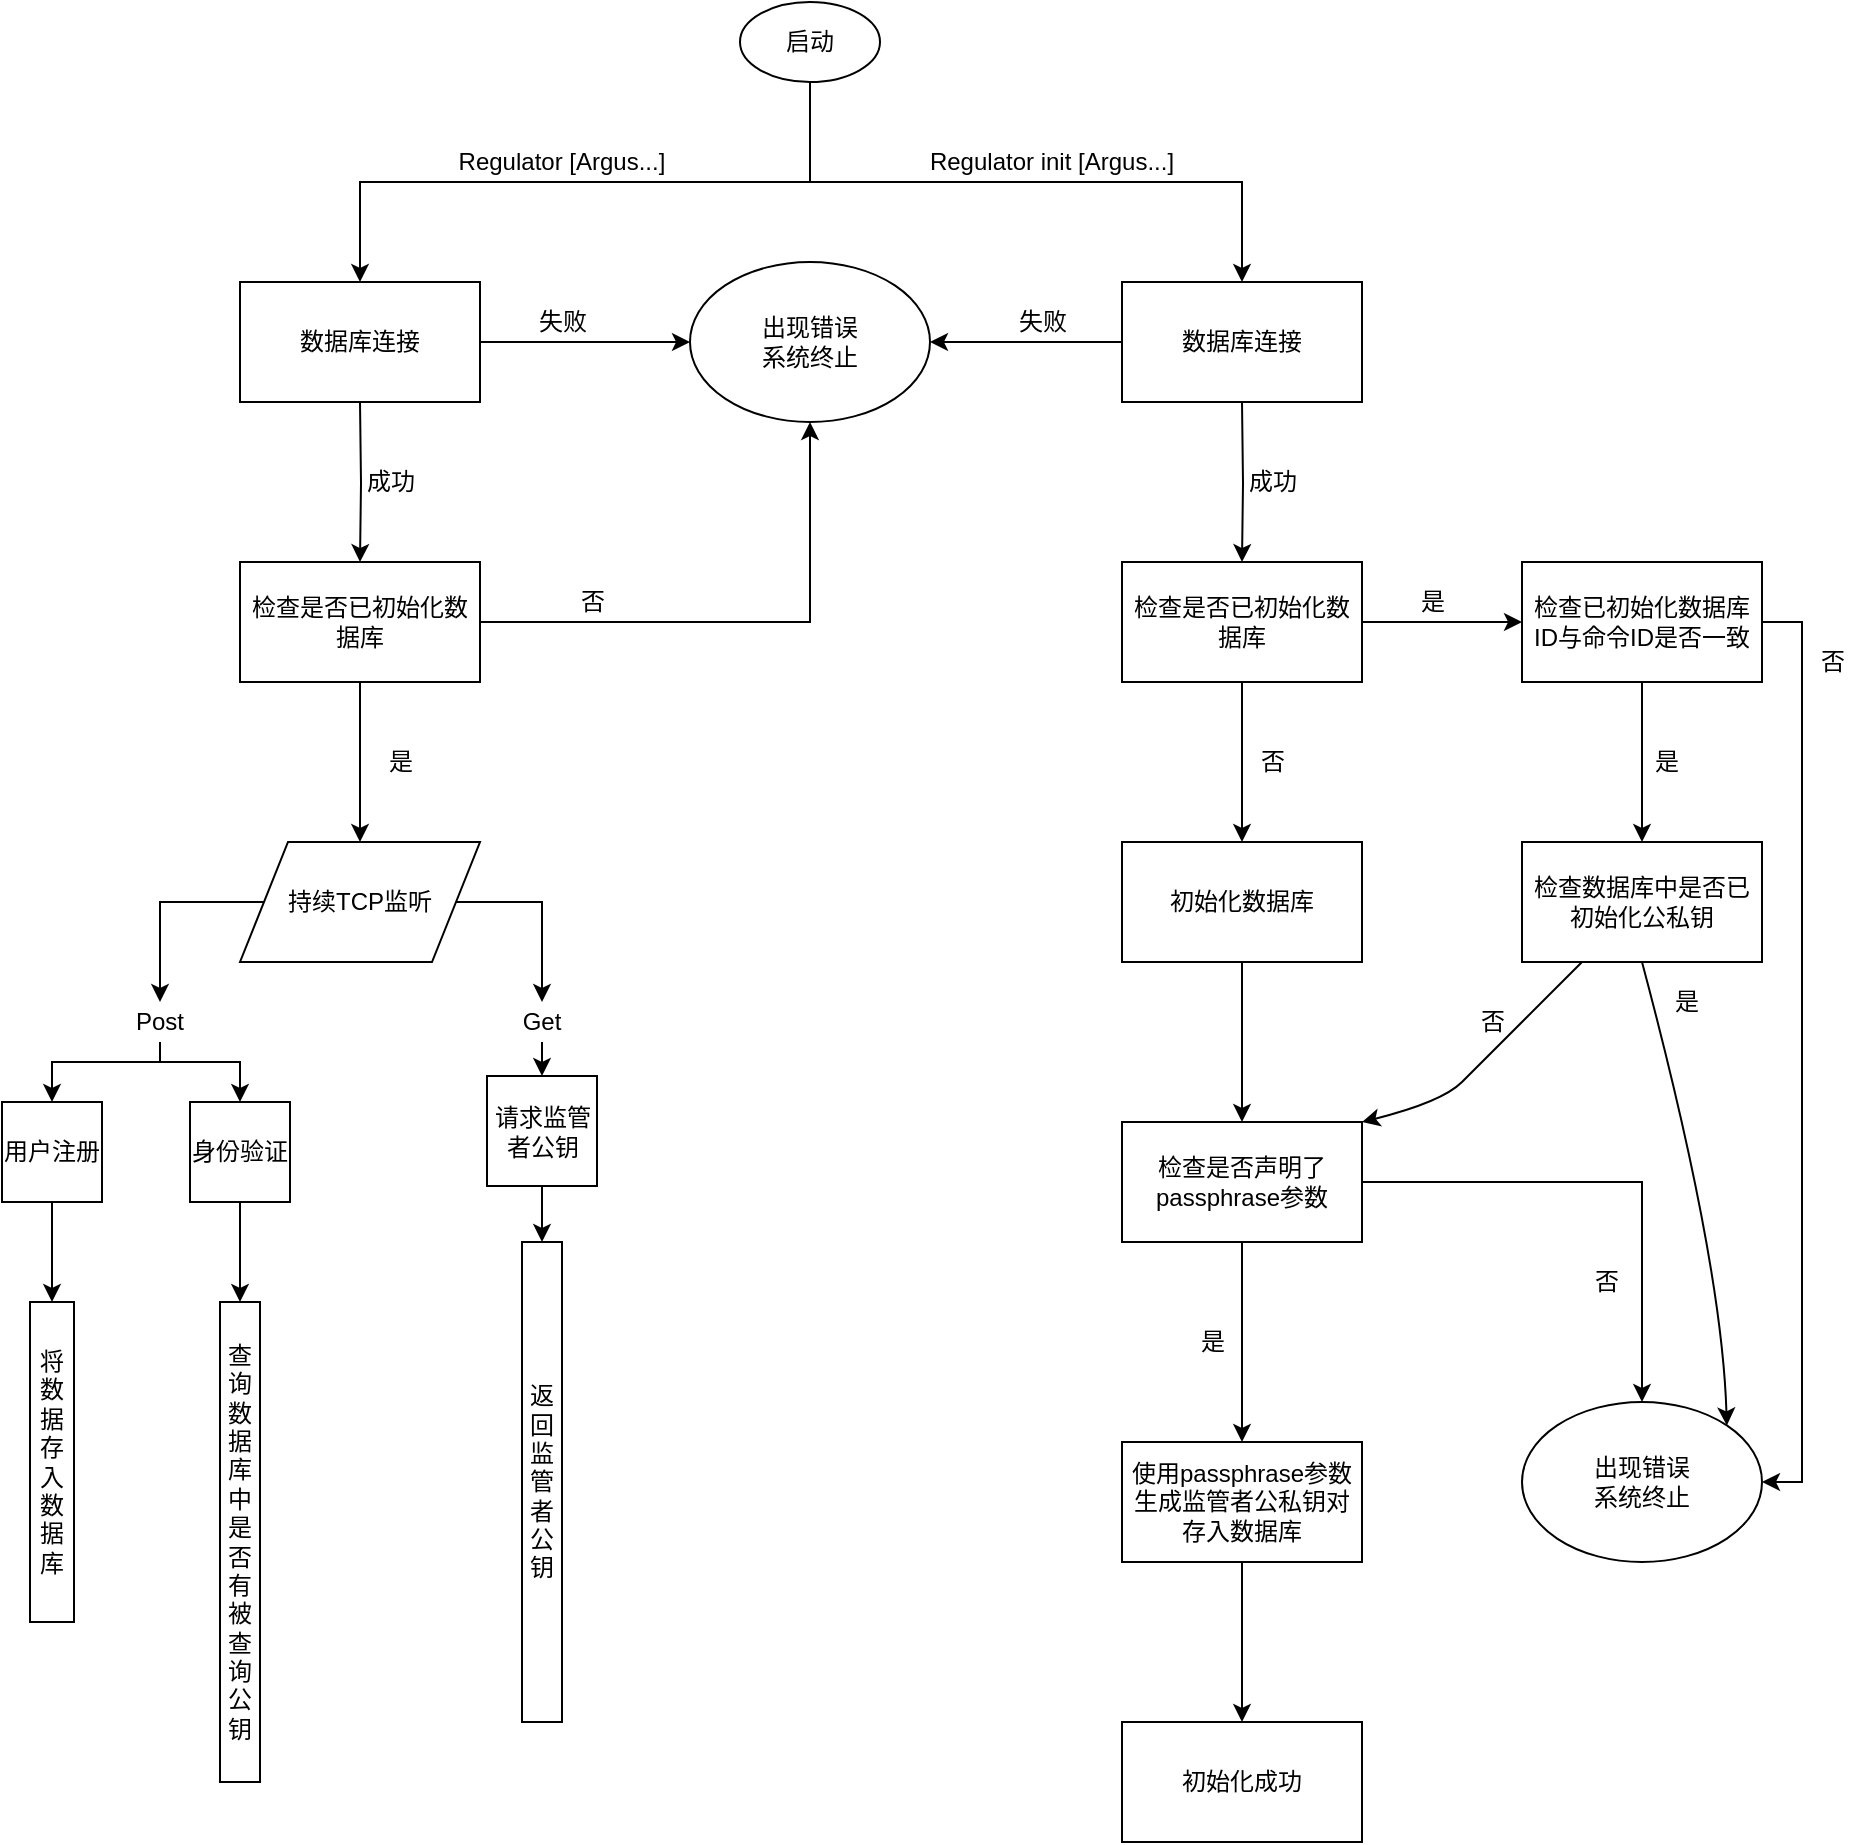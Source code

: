 <mxfile version="13.5.1" type="device"><diagram id="C5RBs43oDa-KdzZeNtuy" name="Page-1"><mxGraphModel dx="1346" dy="860" grid="1" gridSize="10" guides="1" tooltips="1" connect="1" arrows="1" fold="1" page="1" pageScale="1" pageWidth="827" pageHeight="1169" math="0" shadow="0"><root><mxCell id="WIyWlLk6GJQsqaUBKTNV-0"/><mxCell id="WIyWlLk6GJQsqaUBKTNV-1" parent="WIyWlLk6GJQsqaUBKTNV-0"/><mxCell id="JgMwD1QGAmNKgmJuibjZ-23" style="edgeStyle=orthogonalEdgeStyle;rounded=0;orthogonalLoop=1;jettySize=auto;html=1;entryX=0.5;entryY=0;entryDx=0;entryDy=0;" parent="WIyWlLk6GJQsqaUBKTNV-1" source="JgMwD1QGAmNKgmJuibjZ-0" target="JgMwD1QGAmNKgmJuibjZ-7" edge="1"><mxGeometry relative="1" as="geometry"><Array as="points"><mxPoint x="414" y="110"/><mxPoint x="189" y="110"/></Array></mxGeometry></mxCell><mxCell id="JgMwD1QGAmNKgmJuibjZ-28" style="edgeStyle=orthogonalEdgeStyle;rounded=0;orthogonalLoop=1;jettySize=auto;html=1;exitX=0.5;exitY=1;exitDx=0;exitDy=0;entryX=0.5;entryY=0;entryDx=0;entryDy=0;" parent="WIyWlLk6GJQsqaUBKTNV-1" source="JgMwD1QGAmNKgmJuibjZ-0" target="JgMwD1QGAmNKgmJuibjZ-24" edge="1"><mxGeometry relative="1" as="geometry"/></mxCell><mxCell id="JgMwD1QGAmNKgmJuibjZ-0" value="启动" style="ellipse;whiteSpace=wrap;html=1;" parent="WIyWlLk6GJQsqaUBKTNV-1" vertex="1"><mxGeometry x="379" y="20" width="70" height="40" as="geometry"/></mxCell><mxCell id="JgMwD1QGAmNKgmJuibjZ-6" value="" style="edgeStyle=orthogonalEdgeStyle;rounded=0;orthogonalLoop=1;jettySize=auto;html=1;" parent="WIyWlLk6GJQsqaUBKTNV-1" target="JgMwD1QGAmNKgmJuibjZ-5" edge="1"><mxGeometry relative="1" as="geometry"><mxPoint x="189" y="220" as="sourcePoint"/></mxGeometry></mxCell><mxCell id="JgMwD1QGAmNKgmJuibjZ-14" value="" style="edgeStyle=orthogonalEdgeStyle;rounded=0;orthogonalLoop=1;jettySize=auto;html=1;" parent="WIyWlLk6GJQsqaUBKTNV-1" source="JgMwD1QGAmNKgmJuibjZ-5" edge="1"><mxGeometry relative="1" as="geometry"><mxPoint x="189" y="440" as="targetPoint"/></mxGeometry></mxCell><mxCell id="JgMwD1QGAmNKgmJuibjZ-49" style="edgeStyle=orthogonalEdgeStyle;rounded=0;orthogonalLoop=1;jettySize=auto;html=1;exitX=1;exitY=0.5;exitDx=0;exitDy=0;entryX=0.5;entryY=1;entryDx=0;entryDy=0;" parent="WIyWlLk6GJQsqaUBKTNV-1" source="JgMwD1QGAmNKgmJuibjZ-5" target="JgMwD1QGAmNKgmJuibjZ-9" edge="1"><mxGeometry relative="1" as="geometry"/></mxCell><mxCell id="JgMwD1QGAmNKgmJuibjZ-5" value="检查是否已初始化数据库" style="whiteSpace=wrap;html=1;" parent="WIyWlLk6GJQsqaUBKTNV-1" vertex="1"><mxGeometry x="129" y="300" width="120" height="60" as="geometry"/></mxCell><mxCell id="JgMwD1QGAmNKgmJuibjZ-10" value="" style="edgeStyle=orthogonalEdgeStyle;rounded=0;orthogonalLoop=1;jettySize=auto;html=1;" parent="WIyWlLk6GJQsqaUBKTNV-1" source="JgMwD1QGAmNKgmJuibjZ-7" target="JgMwD1QGAmNKgmJuibjZ-9" edge="1"><mxGeometry relative="1" as="geometry"/></mxCell><mxCell id="JgMwD1QGAmNKgmJuibjZ-7" value="数据库连接" style="whiteSpace=wrap;html=1;" parent="WIyWlLk6GJQsqaUBKTNV-1" vertex="1"><mxGeometry x="129" y="160" width="120" height="60" as="geometry"/></mxCell><mxCell id="JgMwD1QGAmNKgmJuibjZ-9" value="出现错误&lt;br&gt;系统终止" style="ellipse;whiteSpace=wrap;html=1;" parent="WIyWlLk6GJQsqaUBKTNV-1" vertex="1"><mxGeometry x="354" y="150" width="120" height="80" as="geometry"/></mxCell><mxCell id="JgMwD1QGAmNKgmJuibjZ-11" value="失败" style="text;html=1;align=center;verticalAlign=middle;resizable=0;points=[];autosize=1;" parent="WIyWlLk6GJQsqaUBKTNV-1" vertex="1"><mxGeometry x="270" y="170" width="40" height="20" as="geometry"/></mxCell><mxCell id="JgMwD1QGAmNKgmJuibjZ-12" value="成功" style="text;html=1;align=center;verticalAlign=middle;resizable=0;points=[];autosize=1;" parent="WIyWlLk6GJQsqaUBKTNV-1" vertex="1"><mxGeometry x="184" y="250" width="40" height="20" as="geometry"/></mxCell><mxCell id="JgMwD1QGAmNKgmJuibjZ-15" value="是" style="text;html=1;align=center;verticalAlign=middle;resizable=0;points=[];autosize=1;" parent="WIyWlLk6GJQsqaUBKTNV-1" vertex="1"><mxGeometry x="194" y="390" width="30" height="20" as="geometry"/></mxCell><mxCell id="giEeEH3DSkXCRUvFLf1s-0" style="edgeStyle=orthogonalEdgeStyle;rounded=0;orthogonalLoop=1;jettySize=auto;html=1;entryX=1;entryY=0.5;entryDx=0;entryDy=0;" parent="WIyWlLk6GJQsqaUBKTNV-1" source="JgMwD1QGAmNKgmJuibjZ-24" target="JgMwD1QGAmNKgmJuibjZ-9" edge="1"><mxGeometry relative="1" as="geometry"/></mxCell><mxCell id="JgMwD1QGAmNKgmJuibjZ-24" value="数据库连接" style="whiteSpace=wrap;html=1;" parent="WIyWlLk6GJQsqaUBKTNV-1" vertex="1"><mxGeometry x="570" y="160" width="120" height="60" as="geometry"/></mxCell><mxCell id="JgMwD1QGAmNKgmJuibjZ-26" value="Regulator [Argus...]" style="text;html=1;strokeColor=none;fillColor=none;align=center;verticalAlign=middle;whiteSpace=wrap;rounded=0;" parent="WIyWlLk6GJQsqaUBKTNV-1" vertex="1"><mxGeometry x="215" y="90" width="150" height="20" as="geometry"/></mxCell><mxCell id="JgMwD1QGAmNKgmJuibjZ-27" value="Regulator init [Argus...]" style="text;html=1;strokeColor=none;fillColor=none;align=center;verticalAlign=middle;whiteSpace=wrap;rounded=0;" parent="WIyWlLk6GJQsqaUBKTNV-1" vertex="1"><mxGeometry x="460" y="90" width="150" height="20" as="geometry"/></mxCell><mxCell id="JgMwD1QGAmNKgmJuibjZ-29" value="" style="edgeStyle=orthogonalEdgeStyle;rounded=0;orthogonalLoop=1;jettySize=auto;html=1;" parent="WIyWlLk6GJQsqaUBKTNV-1" target="JgMwD1QGAmNKgmJuibjZ-30" edge="1"><mxGeometry relative="1" as="geometry"><mxPoint x="630" y="220" as="sourcePoint"/></mxGeometry></mxCell><mxCell id="JgMwD1QGAmNKgmJuibjZ-33" value="" style="edgeStyle=orthogonalEdgeStyle;rounded=0;orthogonalLoop=1;jettySize=auto;html=1;" parent="WIyWlLk6GJQsqaUBKTNV-1" source="JgMwD1QGAmNKgmJuibjZ-30" target="JgMwD1QGAmNKgmJuibjZ-32" edge="1"><mxGeometry relative="1" as="geometry"/></mxCell><mxCell id="JgMwD1QGAmNKgmJuibjZ-46" value="" style="edgeStyle=orthogonalEdgeStyle;rounded=0;orthogonalLoop=1;jettySize=auto;html=1;" parent="WIyWlLk6GJQsqaUBKTNV-1" source="JgMwD1QGAmNKgmJuibjZ-30" target="JgMwD1QGAmNKgmJuibjZ-45" edge="1"><mxGeometry relative="1" as="geometry"/></mxCell><mxCell id="JgMwD1QGAmNKgmJuibjZ-30" value="检查是否已初始化数据库" style="whiteSpace=wrap;html=1;" parent="WIyWlLk6GJQsqaUBKTNV-1" vertex="1"><mxGeometry x="570" y="300" width="120" height="60" as="geometry"/></mxCell><mxCell id="JgMwD1QGAmNKgmJuibjZ-31" value="成功" style="text;html=1;align=center;verticalAlign=middle;resizable=0;points=[];autosize=1;" parent="WIyWlLk6GJQsqaUBKTNV-1" vertex="1"><mxGeometry x="625" y="250" width="40" height="20" as="geometry"/></mxCell><mxCell id="JgMwD1QGAmNKgmJuibjZ-39" value="" style="edgeStyle=orthogonalEdgeStyle;rounded=0;orthogonalLoop=1;jettySize=auto;html=1;" parent="WIyWlLk6GJQsqaUBKTNV-1" source="JgMwD1QGAmNKgmJuibjZ-32" edge="1"><mxGeometry relative="1" as="geometry"><mxPoint x="830" y="440" as="targetPoint"/></mxGeometry></mxCell><mxCell id="JgMwD1QGAmNKgmJuibjZ-44" style="edgeStyle=orthogonalEdgeStyle;rounded=0;orthogonalLoop=1;jettySize=auto;html=1;exitX=1;exitY=0.5;exitDx=0;exitDy=0;entryX=1;entryY=0.5;entryDx=0;entryDy=0;" parent="WIyWlLk6GJQsqaUBKTNV-1" source="JgMwD1QGAmNKgmJuibjZ-32" target="JgMwD1QGAmNKgmJuibjZ-35" edge="1"><mxGeometry relative="1" as="geometry"/></mxCell><mxCell id="JgMwD1QGAmNKgmJuibjZ-32" value="检查已初始化数据库ID与命令ID是否一致" style="whiteSpace=wrap;html=1;" parent="WIyWlLk6GJQsqaUBKTNV-1" vertex="1"><mxGeometry x="770" y="300" width="120" height="60" as="geometry"/></mxCell><mxCell id="JgMwD1QGAmNKgmJuibjZ-34" value="是" style="text;html=1;align=center;verticalAlign=middle;resizable=0;points=[];autosize=1;" parent="WIyWlLk6GJQsqaUBKTNV-1" vertex="1"><mxGeometry x="710" y="310" width="30" height="20" as="geometry"/></mxCell><mxCell id="JgMwD1QGAmNKgmJuibjZ-35" value="出现错误&lt;br&gt;系统终止" style="ellipse;whiteSpace=wrap;html=1;" parent="WIyWlLk6GJQsqaUBKTNV-1" vertex="1"><mxGeometry x="770" y="720" width="120" height="80" as="geometry"/></mxCell><mxCell id="JgMwD1QGAmNKgmJuibjZ-37" value="是" style="text;html=1;align=center;verticalAlign=middle;resizable=0;points=[];autosize=1;" parent="WIyWlLk6GJQsqaUBKTNV-1" vertex="1"><mxGeometry x="827" y="390" width="30" height="20" as="geometry"/></mxCell><mxCell id="JgMwD1QGAmNKgmJuibjZ-40" value="否" style="text;html=1;align=center;verticalAlign=middle;resizable=0;points=[];autosize=1;" parent="WIyWlLk6GJQsqaUBKTNV-1" vertex="1"><mxGeometry x="910" y="340" width="30" height="20" as="geometry"/></mxCell><mxCell id="JgMwD1QGAmNKgmJuibjZ-42" value="检查数据库中是否已初始化公私钥" style="whiteSpace=wrap;html=1;" parent="WIyWlLk6GJQsqaUBKTNV-1" vertex="1"><mxGeometry x="770" y="440" width="120" height="60" as="geometry"/></mxCell><mxCell id="giEeEH3DSkXCRUvFLf1s-3" value="" style="edgeStyle=orthogonalEdgeStyle;rounded=0;orthogonalLoop=1;jettySize=auto;html=1;" parent="WIyWlLk6GJQsqaUBKTNV-1" source="JgMwD1QGAmNKgmJuibjZ-45" target="giEeEH3DSkXCRUvFLf1s-2" edge="1"><mxGeometry relative="1" as="geometry"/></mxCell><mxCell id="JgMwD1QGAmNKgmJuibjZ-45" value="初始化数据库" style="whiteSpace=wrap;html=1;" parent="WIyWlLk6GJQsqaUBKTNV-1" vertex="1"><mxGeometry x="570" y="440" width="120" height="60" as="geometry"/></mxCell><mxCell id="JgMwD1QGAmNKgmJuibjZ-47" value="否" style="text;html=1;align=center;verticalAlign=middle;resizable=0;points=[];autosize=1;" parent="WIyWlLk6GJQsqaUBKTNV-1" vertex="1"><mxGeometry x="630" y="390" width="30" height="20" as="geometry"/></mxCell><mxCell id="JgMwD1QGAmNKgmJuibjZ-50" value="否" style="text;html=1;align=center;verticalAlign=middle;resizable=0;points=[];autosize=1;" parent="WIyWlLk6GJQsqaUBKTNV-1" vertex="1"><mxGeometry x="290" y="310" width="30" height="20" as="geometry"/></mxCell><mxCell id="JgMwD1QGAmNKgmJuibjZ-51" value="&lt;span&gt;持续TCP监听&lt;/span&gt;" style="shape=parallelogram;perimeter=parallelogramPerimeter;whiteSpace=wrap;html=1;" parent="WIyWlLk6GJQsqaUBKTNV-1" vertex="1"><mxGeometry x="129" y="440" width="120" height="60" as="geometry"/></mxCell><mxCell id="JgMwD1QGAmNKgmJuibjZ-63" value="" style="edgeStyle=orthogonalEdgeStyle;rounded=0;orthogonalLoop=1;jettySize=auto;html=1;" parent="WIyWlLk6GJQsqaUBKTNV-1" source="JgMwD1QGAmNKgmJuibjZ-53" target="JgMwD1QGAmNKgmJuibjZ-62" edge="1"><mxGeometry relative="1" as="geometry"/></mxCell><mxCell id="JgMwD1QGAmNKgmJuibjZ-53" value="用户注册" style="whiteSpace=wrap;html=1;aspect=fixed;" parent="WIyWlLk6GJQsqaUBKTNV-1" vertex="1"><mxGeometry x="10" y="570" width="50" height="50" as="geometry"/></mxCell><mxCell id="giEeEH3DSkXCRUvFLf1s-22" value="" style="edgeStyle=orthogonalEdgeStyle;rounded=0;orthogonalLoop=1;jettySize=auto;html=1;fillColor=none;" parent="WIyWlLk6GJQsqaUBKTNV-1" source="JgMwD1QGAmNKgmJuibjZ-54" target="JgMwD1QGAmNKgmJuibjZ-64" edge="1"><mxGeometry relative="1" as="geometry"/></mxCell><mxCell id="JgMwD1QGAmNKgmJuibjZ-54" value="身份验证" style="whiteSpace=wrap;html=1;aspect=fixed;" parent="WIyWlLk6GJQsqaUBKTNV-1" vertex="1"><mxGeometry x="104" y="570" width="50" height="50" as="geometry"/></mxCell><mxCell id="giEeEH3DSkXCRUvFLf1s-24" style="edgeStyle=orthogonalEdgeStyle;rounded=0;orthogonalLoop=1;jettySize=auto;html=1;exitX=0.5;exitY=1;exitDx=0;exitDy=0;entryX=0.5;entryY=0;entryDx=0;entryDy=0;fillColor=none;" parent="WIyWlLk6GJQsqaUBKTNV-1" source="JgMwD1QGAmNKgmJuibjZ-58" target="JgMwD1QGAmNKgmJuibjZ-53" edge="1"><mxGeometry relative="1" as="geometry"><Array as="points"><mxPoint x="89" y="550"/><mxPoint x="35" y="550"/></Array></mxGeometry></mxCell><mxCell id="liGBd_xjo90Nrtq6c0EK-0" style="edgeStyle=orthogonalEdgeStyle;rounded=0;orthogonalLoop=1;jettySize=auto;html=1;exitX=0.5;exitY=1;exitDx=0;exitDy=0;entryX=0.5;entryY=0;entryDx=0;entryDy=0;" edge="1" parent="WIyWlLk6GJQsqaUBKTNV-1" source="JgMwD1QGAmNKgmJuibjZ-58" target="JgMwD1QGAmNKgmJuibjZ-54"><mxGeometry relative="1" as="geometry"><Array as="points"><mxPoint x="89" y="550"/><mxPoint x="129" y="550"/></Array></mxGeometry></mxCell><mxCell id="JgMwD1QGAmNKgmJuibjZ-58" value="Post" style="text;html=1;strokeColor=none;fillColor=none;align=center;verticalAlign=middle;whiteSpace=wrap;rounded=0;" parent="WIyWlLk6GJQsqaUBKTNV-1" vertex="1"><mxGeometry x="69" y="520" width="40" height="20" as="geometry"/></mxCell><mxCell id="JgMwD1QGAmNKgmJuibjZ-60" style="edgeStyle=orthogonalEdgeStyle;rounded=0;orthogonalLoop=1;jettySize=auto;html=1;entryX=0.5;entryY=0;entryDx=0;entryDy=0;" parent="WIyWlLk6GJQsqaUBKTNV-1" source="JgMwD1QGAmNKgmJuibjZ-51" target="JgMwD1QGAmNKgmJuibjZ-58" edge="1"><mxGeometry relative="1" as="geometry"><mxPoint x="189" y="500" as="sourcePoint"/><mxPoint x="89" y="570" as="targetPoint"/></mxGeometry></mxCell><mxCell id="liGBd_xjo90Nrtq6c0EK-2" style="edgeStyle=orthogonalEdgeStyle;rounded=0;orthogonalLoop=1;jettySize=auto;html=1;exitX=0.5;exitY=1;exitDx=0;exitDy=0;entryX=0.5;entryY=0;entryDx=0;entryDy=0;" edge="1" parent="WIyWlLk6GJQsqaUBKTNV-1" source="JgMwD1QGAmNKgmJuibjZ-57" target="giEeEH3DSkXCRUvFLf1s-26"><mxGeometry relative="1" as="geometry"/></mxCell><mxCell id="JgMwD1QGAmNKgmJuibjZ-57" value="Get" style="text;html=1;strokeColor=none;fillColor=none;align=center;verticalAlign=middle;whiteSpace=wrap;rounded=0;" parent="WIyWlLk6GJQsqaUBKTNV-1" vertex="1"><mxGeometry x="260" y="520" width="40" height="20" as="geometry"/></mxCell><mxCell id="JgMwD1QGAmNKgmJuibjZ-61" style="edgeStyle=orthogonalEdgeStyle;rounded=0;orthogonalLoop=1;jettySize=auto;html=1;entryX=0.5;entryY=0;entryDx=0;entryDy=0;" parent="WIyWlLk6GJQsqaUBKTNV-1" source="JgMwD1QGAmNKgmJuibjZ-51" target="JgMwD1QGAmNKgmJuibjZ-57" edge="1"><mxGeometry relative="1" as="geometry"><mxPoint x="189" y="500" as="sourcePoint"/><mxPoint x="280" y="570" as="targetPoint"/></mxGeometry></mxCell><mxCell id="JgMwD1QGAmNKgmJuibjZ-62" value="将数据存入数据库" style="whiteSpace=wrap;html=1;" parent="WIyWlLk6GJQsqaUBKTNV-1" vertex="1"><mxGeometry x="24" y="670" width="22" height="160" as="geometry"/></mxCell><mxCell id="JgMwD1QGAmNKgmJuibjZ-64" value="查询数据库中是否有被查询公钥" style="whiteSpace=wrap;html=1;" parent="WIyWlLk6GJQsqaUBKTNV-1" vertex="1"><mxGeometry x="119" y="670" width="20" height="240" as="geometry"/></mxCell><mxCell id="giEeEH3DSkXCRUvFLf1s-1" value="失败" style="text;html=1;align=center;verticalAlign=middle;resizable=0;points=[];autosize=1;" parent="WIyWlLk6GJQsqaUBKTNV-1" vertex="1"><mxGeometry x="510" y="170" width="40" height="20" as="geometry"/></mxCell><mxCell id="giEeEH3DSkXCRUvFLf1s-16" value="" style="edgeStyle=orthogonalEdgeStyle;rounded=0;orthogonalLoop=1;jettySize=auto;html=1;" parent="WIyWlLk6GJQsqaUBKTNV-1" source="giEeEH3DSkXCRUvFLf1s-2" target="giEeEH3DSkXCRUvFLf1s-6" edge="1"><mxGeometry relative="1" as="geometry"/></mxCell><mxCell id="giEeEH3DSkXCRUvFLf1s-21" style="edgeStyle=orthogonalEdgeStyle;rounded=0;orthogonalLoop=1;jettySize=auto;html=1;exitX=1;exitY=0.5;exitDx=0;exitDy=0;entryX=0.5;entryY=0;entryDx=0;entryDy=0;fillColor=none;" parent="WIyWlLk6GJQsqaUBKTNV-1" source="giEeEH3DSkXCRUvFLf1s-2" target="JgMwD1QGAmNKgmJuibjZ-35" edge="1"><mxGeometry relative="1" as="geometry"/></mxCell><mxCell id="giEeEH3DSkXCRUvFLf1s-2" value="检查是否声明了passphrase参数" style="whiteSpace=wrap;html=1;" parent="WIyWlLk6GJQsqaUBKTNV-1" vertex="1"><mxGeometry x="570" y="580" width="120" height="60" as="geometry"/></mxCell><mxCell id="giEeEH3DSkXCRUvFLf1s-4" value="是" style="text;html=1;align=center;verticalAlign=middle;resizable=0;points=[];autosize=1;" parent="WIyWlLk6GJQsqaUBKTNV-1" vertex="1"><mxGeometry x="600" y="680" width="30" height="20" as="geometry"/></mxCell><mxCell id="giEeEH3DSkXCRUvFLf1s-18" value="" style="edgeStyle=orthogonalEdgeStyle;rounded=0;orthogonalLoop=1;jettySize=auto;html=1;" parent="WIyWlLk6GJQsqaUBKTNV-1" source="giEeEH3DSkXCRUvFLf1s-6" target="giEeEH3DSkXCRUvFLf1s-17" edge="1"><mxGeometry relative="1" as="geometry"/></mxCell><mxCell id="giEeEH3DSkXCRUvFLf1s-6" value="使用passphrase参数生成监管者公私钥对存入数据库" style="whiteSpace=wrap;html=1;" parent="WIyWlLk6GJQsqaUBKTNV-1" vertex="1"><mxGeometry x="570" y="740" width="120" height="60" as="geometry"/></mxCell><mxCell id="giEeEH3DSkXCRUvFLf1s-15" value="否" style="text;html=1;align=center;verticalAlign=middle;resizable=0;points=[];autosize=1;" parent="WIyWlLk6GJQsqaUBKTNV-1" vertex="1"><mxGeometry x="797" y="650" width="30" height="20" as="geometry"/></mxCell><mxCell id="giEeEH3DSkXCRUvFLf1s-17" value="初始化成功" style="whiteSpace=wrap;html=1;" parent="WIyWlLk6GJQsqaUBKTNV-1" vertex="1"><mxGeometry x="570" y="880" width="120" height="60" as="geometry"/></mxCell><mxCell id="giEeEH3DSkXCRUvFLf1s-29" value="" style="edgeStyle=orthogonalEdgeStyle;rounded=0;orthogonalLoop=1;jettySize=auto;html=1;fillColor=none;" parent="WIyWlLk6GJQsqaUBKTNV-1" source="giEeEH3DSkXCRUvFLf1s-26" target="giEeEH3DSkXCRUvFLf1s-28" edge="1"><mxGeometry relative="1" as="geometry"/></mxCell><mxCell id="giEeEH3DSkXCRUvFLf1s-26" value="请求监管者公钥" style="whiteSpace=wrap;html=1;aspect=fixed;" parent="WIyWlLk6GJQsqaUBKTNV-1" vertex="1"><mxGeometry x="252.5" y="557" width="55" height="55" as="geometry"/></mxCell><mxCell id="giEeEH3DSkXCRUvFLf1s-28" value="返回监管者公钥" style="whiteSpace=wrap;html=1;" parent="WIyWlLk6GJQsqaUBKTNV-1" vertex="1"><mxGeometry x="270" y="640" width="20" height="240" as="geometry"/></mxCell><mxCell id="giEeEH3DSkXCRUvFLf1s-39" value="" style="curved=1;endArrow=classic;html=1;fillColor=none;exitX=0.5;exitY=1;exitDx=0;exitDy=0;entryX=1;entryY=0;entryDx=0;entryDy=0;" parent="WIyWlLk6GJQsqaUBKTNV-1" source="JgMwD1QGAmNKgmJuibjZ-42" target="JgMwD1QGAmNKgmJuibjZ-35" edge="1"><mxGeometry width="50" height="50" relative="1" as="geometry"><mxPoint x="1100" y="590" as="sourcePoint"/><mxPoint x="1150" y="540" as="targetPoint"/><Array as="points"><mxPoint x="870" y="650"/></Array></mxGeometry></mxCell><mxCell id="giEeEH3DSkXCRUvFLf1s-40" value="是" style="text;html=1;align=center;verticalAlign=middle;resizable=0;points=[];autosize=1;" parent="WIyWlLk6GJQsqaUBKTNV-1" vertex="1"><mxGeometry x="837" y="510" width="30" height="20" as="geometry"/></mxCell><mxCell id="giEeEH3DSkXCRUvFLf1s-43" value="" style="curved=1;endArrow=classic;html=1;fillColor=none;entryX=1;entryY=0;entryDx=0;entryDy=0;exitX=0.25;exitY=1;exitDx=0;exitDy=0;" parent="WIyWlLk6GJQsqaUBKTNV-1" source="JgMwD1QGAmNKgmJuibjZ-42" target="giEeEH3DSkXCRUvFLf1s-2" edge="1"><mxGeometry width="50" height="50" relative="1" as="geometry"><mxPoint x="730" y="570" as="sourcePoint"/><mxPoint x="780" y="520" as="targetPoint"/><Array as="points"><mxPoint x="750" y="550"/><mxPoint x="730" y="570"/></Array></mxGeometry></mxCell><mxCell id="giEeEH3DSkXCRUvFLf1s-44" value="否" style="text;html=1;align=center;verticalAlign=middle;resizable=0;points=[];autosize=1;" parent="WIyWlLk6GJQsqaUBKTNV-1" vertex="1"><mxGeometry x="740" y="520" width="30" height="20" as="geometry"/></mxCell></root></mxGraphModel></diagram></mxfile>